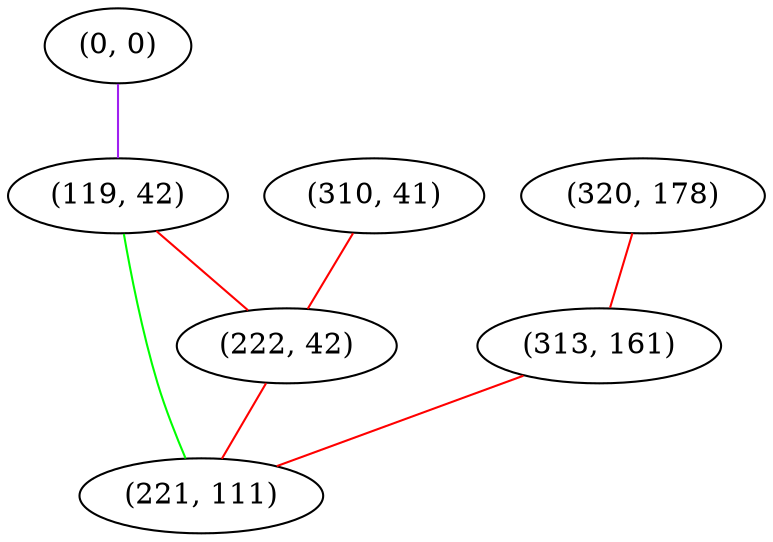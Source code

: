graph "" {
"(0, 0)";
"(119, 42)";
"(320, 178)";
"(310, 41)";
"(222, 42)";
"(313, 161)";
"(221, 111)";
"(0, 0)" -- "(119, 42)"  [color=purple, key=0, weight=4];
"(119, 42)" -- "(221, 111)"  [color=green, key=0, weight=2];
"(119, 42)" -- "(222, 42)"  [color=red, key=0, weight=1];
"(320, 178)" -- "(313, 161)"  [color=red, key=0, weight=1];
"(310, 41)" -- "(222, 42)"  [color=red, key=0, weight=1];
"(222, 42)" -- "(221, 111)"  [color=red, key=0, weight=1];
"(313, 161)" -- "(221, 111)"  [color=red, key=0, weight=1];
}
